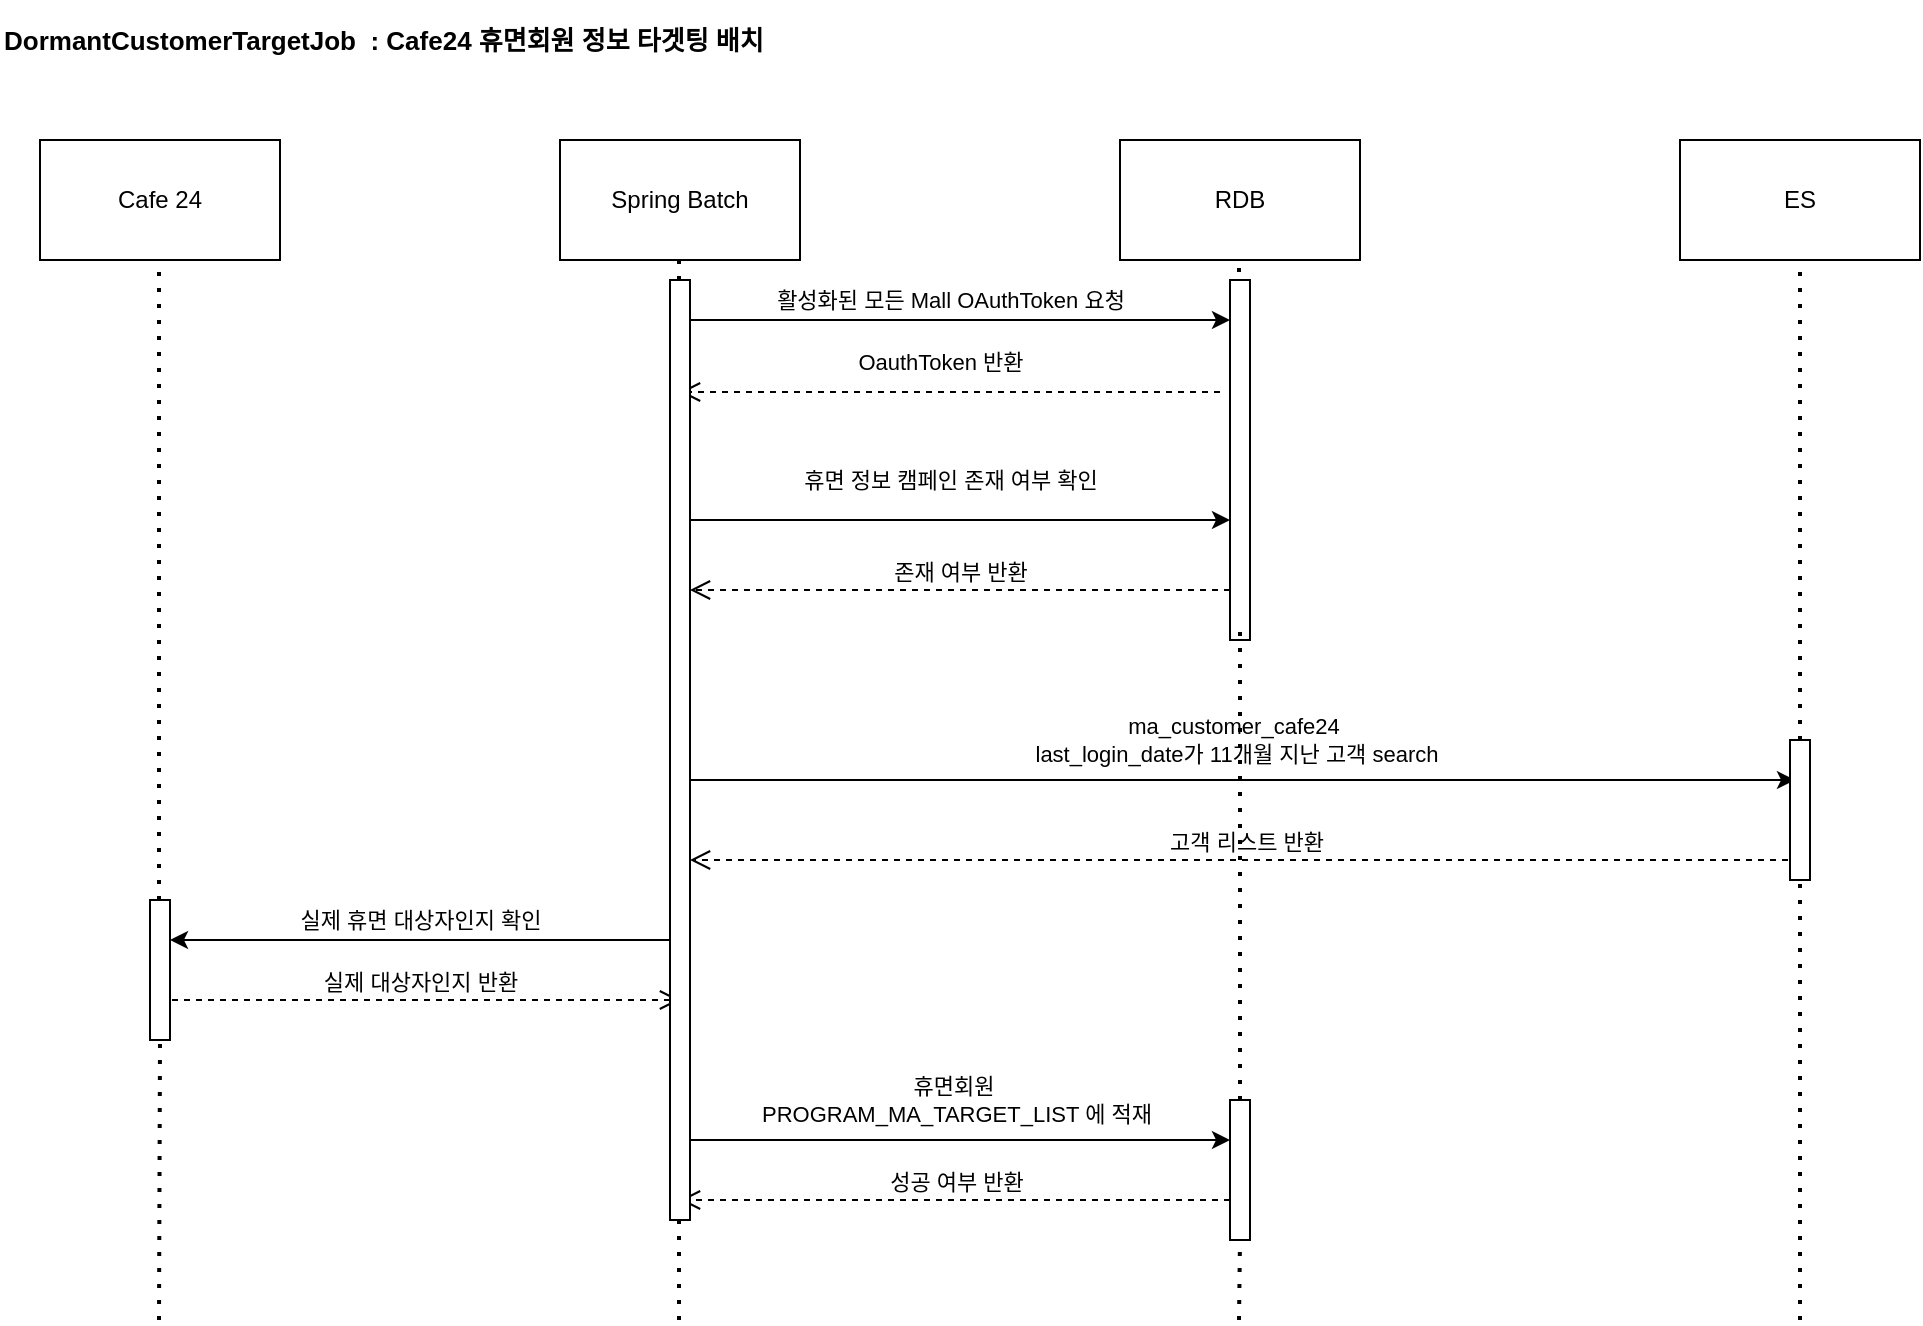 <mxfile version="22.1.7" type="github">
  <diagram name="페이지-1" id="sa88iuIxEF8eN9civyzc">
    <mxGraphModel dx="2074" dy="1132" grid="1" gridSize="10" guides="1" tooltips="1" connect="1" arrows="1" fold="1" page="1" pageScale="1" pageWidth="827" pageHeight="1169" math="0" shadow="0">
      <root>
        <mxCell id="0" />
        <mxCell id="1" parent="0" />
        <mxCell id="IS64igqssZJ85IlxvuTe-2" value="Spring Batch" style="rounded=0;whiteSpace=wrap;html=1;" parent="1" vertex="1">
          <mxGeometry x="360" y="120" width="120" height="60" as="geometry" />
        </mxCell>
        <mxCell id="IS64igqssZJ85IlxvuTe-3" value="ES" style="rounded=0;whiteSpace=wrap;html=1;" parent="1" vertex="1">
          <mxGeometry x="920" y="120" width="120" height="60" as="geometry" />
        </mxCell>
        <mxCell id="IS64igqssZJ85IlxvuTe-4" value="RDB" style="rounded=0;whiteSpace=wrap;html=1;" parent="1" vertex="1">
          <mxGeometry x="640" y="120" width="120" height="60" as="geometry" />
        </mxCell>
        <mxCell id="IS64igqssZJ85IlxvuTe-8" value="" style="endArrow=none;dashed=1;html=1;dashPattern=1 3;strokeWidth=2;rounded=0;entryX=0.5;entryY=1;entryDx=0;entryDy=0;" parent="1" edge="1">
          <mxGeometry width="50" height="50" relative="1" as="geometry">
            <mxPoint x="419.5" y="710" as="sourcePoint" />
            <mxPoint x="419.5" y="180" as="targetPoint" />
          </mxGeometry>
        </mxCell>
        <mxCell id="IS64igqssZJ85IlxvuTe-10" value="OauthToken 반환" style="html=1;verticalAlign=bottom;endArrow=open;dashed=1;endSize=8;curved=0;rounded=0;" parent="1" edge="1">
          <mxGeometry x="0.037" y="-6" relative="1" as="geometry">
            <mxPoint x="690" y="246" as="sourcePoint" />
            <mxPoint x="420" y="246" as="targetPoint" />
            <mxPoint as="offset" />
          </mxGeometry>
        </mxCell>
        <mxCell id="IS64igqssZJ85IlxvuTe-19" value="ma_customer_cafe24&amp;nbsp;&lt;br&gt;last_login_date가 11개월 지난 고객 search" style="endArrow=classic;html=1;rounded=0;" parent="1" edge="1">
          <mxGeometry x="-0.009" y="20" width="50" height="50" relative="1" as="geometry">
            <mxPoint x="422.5" y="440" as="sourcePoint" />
            <mxPoint x="977.5" y="440" as="targetPoint" />
            <mxPoint as="offset" />
          </mxGeometry>
        </mxCell>
        <mxCell id="IS64igqssZJ85IlxvuTe-20" value="휴면회원&amp;nbsp;&lt;br&gt;PROGRAM_MA_TARGET_LIST 에 적재" style="endArrow=classic;html=1;rounded=0;" parent="1" target="IS64igqssZJ85IlxvuTe-61" edge="1">
          <mxGeometry x="-0.018" y="20" width="50" height="50" relative="1" as="geometry">
            <mxPoint x="425" y="620" as="sourcePoint" />
            <mxPoint x="690" y="620" as="targetPoint" />
            <mxPoint as="offset" />
          </mxGeometry>
        </mxCell>
        <mxCell id="IS64igqssZJ85IlxvuTe-21" value="고객 리스트 반환" style="html=1;verticalAlign=bottom;endArrow=open;dashed=1;endSize=8;curved=0;rounded=0;" parent="1" edge="1" target="JypykxkjNRn1XJYxNNoS-7">
          <mxGeometry relative="1" as="geometry">
            <mxPoint x="980" y="480" as="sourcePoint" />
            <mxPoint x="420" y="480" as="targetPoint" />
          </mxGeometry>
        </mxCell>
        <mxCell id="IS64igqssZJ85IlxvuTe-23" value="DormantCustomerTargetJob&amp;nbsp; : Cafe24 휴면회원 정보 타겟팅 배치&amp;nbsp;" style="text;strokeColor=none;align=left;fillColor=none;html=1;verticalAlign=middle;whiteSpace=wrap;rounded=0;fontStyle=1;fontSize=13;" parent="1" vertex="1">
          <mxGeometry x="80" y="50" width="430" height="40" as="geometry" />
        </mxCell>
        <mxCell id="IS64igqssZJ85IlxvuTe-49" value="" style="endArrow=none;dashed=1;html=1;dashPattern=1 3;strokeWidth=2;rounded=0;entryX=0.5;entryY=1;entryDx=0;entryDy=0;" parent="1" source="IS64igqssZJ85IlxvuTe-58" edge="1">
          <mxGeometry width="50" height="50" relative="1" as="geometry">
            <mxPoint x="980" y="710" as="sourcePoint" />
            <mxPoint x="980" y="180" as="targetPoint" />
          </mxGeometry>
        </mxCell>
        <mxCell id="IS64igqssZJ85IlxvuTe-50" value="" style="endArrow=none;dashed=1;html=1;dashPattern=1 3;strokeWidth=2;rounded=0;entryX=0.5;entryY=1;entryDx=0;entryDy=0;" parent="1" edge="1">
          <mxGeometry width="50" height="50" relative="1" as="geometry">
            <mxPoint x="699.5" y="290" as="sourcePoint" />
            <mxPoint x="699.5" y="180" as="targetPoint" />
          </mxGeometry>
        </mxCell>
        <mxCell id="IS64igqssZJ85IlxvuTe-51" value="휴면 정보 캠페인 존재 여부 확인" style="endArrow=classic;html=1;rounded=0;" parent="1" edge="1">
          <mxGeometry x="-0.018" y="20" width="50" height="50" relative="1" as="geometry">
            <mxPoint x="420" y="310" as="sourcePoint" />
            <mxPoint x="695" y="310" as="targetPoint" />
            <mxPoint as="offset" />
          </mxGeometry>
        </mxCell>
        <mxCell id="IS64igqssZJ85IlxvuTe-52" value="존재 여부 반환" style="html=1;verticalAlign=bottom;endArrow=open;dashed=1;endSize=8;curved=0;rounded=0;" parent="1" edge="1">
          <mxGeometry relative="1" as="geometry">
            <mxPoint x="695" y="345" as="sourcePoint" />
            <mxPoint x="425" y="345" as="targetPoint" />
            <mxPoint as="offset" />
          </mxGeometry>
        </mxCell>
        <mxCell id="IS64igqssZJ85IlxvuTe-53" value="활성화된 모든 Mall OAuthToken 요청" style="endArrow=classic;html=1;rounded=0;" parent="1" target="IS64igqssZJ85IlxvuTe-55" edge="1">
          <mxGeometry x="-0.018" y="10" width="50" height="50" relative="1" as="geometry">
            <mxPoint x="420" y="210" as="sourcePoint" />
            <mxPoint x="706" y="210" as="targetPoint" />
            <mxPoint as="offset" />
          </mxGeometry>
        </mxCell>
        <mxCell id="IS64igqssZJ85IlxvuTe-55" value="" style="html=1;points=[[0,0,0,0,5],[0,1,0,0,-5],[1,0,0,0,5],[1,1,0,0,-5]];perimeter=orthogonalPerimeter;outlineConnect=0;targetShapes=umlLifeline;portConstraint=eastwest;newEdgeStyle={&quot;curved&quot;:0,&quot;rounded&quot;:0};" parent="1" vertex="1">
          <mxGeometry x="695" y="190" width="10" height="180" as="geometry" />
        </mxCell>
        <mxCell id="IS64igqssZJ85IlxvuTe-57" value="" style="endArrow=none;dashed=1;html=1;dashPattern=1 3;strokeWidth=2;rounded=0;entryX=0.5;entryY=1;entryDx=0;entryDy=0;" parent="1" source="IS64igqssZJ85IlxvuTe-61" edge="1">
          <mxGeometry width="50" height="50" relative="1" as="geometry">
            <mxPoint x="699.5" y="710" as="sourcePoint" />
            <mxPoint x="700" y="360" as="targetPoint" />
          </mxGeometry>
        </mxCell>
        <mxCell id="IS64igqssZJ85IlxvuTe-59" value="" style="endArrow=none;dashed=1;html=1;dashPattern=1 3;strokeWidth=2;rounded=0;entryX=0.5;entryY=1;entryDx=0;entryDy=0;" parent="1" target="IS64igqssZJ85IlxvuTe-58" edge="1">
          <mxGeometry width="50" height="50" relative="1" as="geometry">
            <mxPoint x="980" y="710" as="sourcePoint" />
            <mxPoint x="980" y="180" as="targetPoint" />
          </mxGeometry>
        </mxCell>
        <mxCell id="IS64igqssZJ85IlxvuTe-58" value="" style="html=1;points=[[0,0,0,0,5],[0,1,0,0,-5],[1,0,0,0,5],[1,1,0,0,-5]];perimeter=orthogonalPerimeter;outlineConnect=0;targetShapes=umlLifeline;portConstraint=eastwest;newEdgeStyle={&quot;curved&quot;:0,&quot;rounded&quot;:0};" parent="1" vertex="1">
          <mxGeometry x="975" y="420" width="10" height="70" as="geometry" />
        </mxCell>
        <mxCell id="IS64igqssZJ85IlxvuTe-60" value="성공 여부 반환" style="html=1;verticalAlign=bottom;endArrow=open;dashed=1;endSize=8;curved=0;rounded=0;" parent="1" edge="1">
          <mxGeometry relative="1" as="geometry">
            <mxPoint x="695" y="650" as="sourcePoint" />
            <mxPoint x="420" y="650" as="targetPoint" />
          </mxGeometry>
        </mxCell>
        <mxCell id="IS64igqssZJ85IlxvuTe-62" value="" style="endArrow=none;dashed=1;html=1;dashPattern=1 3;strokeWidth=2;rounded=0;entryX=0.5;entryY=1;entryDx=0;entryDy=0;" parent="1" target="IS64igqssZJ85IlxvuTe-61" edge="1">
          <mxGeometry width="50" height="50" relative="1" as="geometry">
            <mxPoint x="699.5" y="710" as="sourcePoint" />
            <mxPoint x="700" y="360" as="targetPoint" />
          </mxGeometry>
        </mxCell>
        <mxCell id="IS64igqssZJ85IlxvuTe-61" value="" style="html=1;points=[[0,0,0,0,5],[0,1,0,0,-5],[1,0,0,0,5],[1,1,0,0,-5]];perimeter=orthogonalPerimeter;outlineConnect=0;targetShapes=umlLifeline;portConstraint=eastwest;newEdgeStyle={&quot;curved&quot;:0,&quot;rounded&quot;:0};" parent="1" vertex="1">
          <mxGeometry x="695" y="600" width="10" height="70" as="geometry" />
        </mxCell>
        <mxCell id="JypykxkjNRn1XJYxNNoS-1" value="Cafe 24" style="rounded=0;whiteSpace=wrap;html=1;" vertex="1" parent="1">
          <mxGeometry x="100" y="120" width="120" height="60" as="geometry" />
        </mxCell>
        <mxCell id="JypykxkjNRn1XJYxNNoS-2" value="" style="endArrow=none;dashed=1;html=1;dashPattern=1 3;strokeWidth=2;rounded=0;entryX=0.5;entryY=1;entryDx=0;entryDy=0;" edge="1" parent="1" source="JypykxkjNRn1XJYxNNoS-5">
          <mxGeometry width="50" height="50" relative="1" as="geometry">
            <mxPoint x="159.5" y="710" as="sourcePoint" />
            <mxPoint x="159.5" y="180" as="targetPoint" />
          </mxGeometry>
        </mxCell>
        <mxCell id="JypykxkjNRn1XJYxNNoS-3" value="실제 휴면 대상자인지 확인" style="endArrow=classic;html=1;rounded=0;" edge="1" parent="1" target="JypykxkjNRn1XJYxNNoS-5">
          <mxGeometry x="0.012" y="-10" width="50" height="50" relative="1" as="geometry">
            <mxPoint x="418" y="520" as="sourcePoint" />
            <mxPoint x="170" y="520" as="targetPoint" />
            <mxPoint as="offset" />
          </mxGeometry>
        </mxCell>
        <mxCell id="JypykxkjNRn1XJYxNNoS-4" value="실제 대상자인지 반환" style="html=1;verticalAlign=bottom;endArrow=open;dashed=1;endSize=8;curved=0;rounded=0;" edge="1" parent="1">
          <mxGeometry relative="1" as="geometry">
            <mxPoint x="160" y="550" as="sourcePoint" />
            <mxPoint x="420" y="550" as="targetPoint" />
          </mxGeometry>
        </mxCell>
        <mxCell id="JypykxkjNRn1XJYxNNoS-6" value="" style="endArrow=none;dashed=1;html=1;dashPattern=1 3;strokeWidth=2;rounded=0;entryX=0.5;entryY=1;entryDx=0;entryDy=0;" edge="1" parent="1" target="JypykxkjNRn1XJYxNNoS-5">
          <mxGeometry width="50" height="50" relative="1" as="geometry">
            <mxPoint x="159.5" y="710" as="sourcePoint" />
            <mxPoint x="159.5" y="180" as="targetPoint" />
          </mxGeometry>
        </mxCell>
        <mxCell id="JypykxkjNRn1XJYxNNoS-5" value="" style="html=1;points=[[0,0,0,0,5],[0,1,0,0,-5],[1,0,0,0,5],[1,1,0,0,-5]];perimeter=orthogonalPerimeter;outlineConnect=0;targetShapes=umlLifeline;portConstraint=eastwest;newEdgeStyle={&quot;curved&quot;:0,&quot;rounded&quot;:0};" vertex="1" parent="1">
          <mxGeometry x="155" y="500" width="10" height="70" as="geometry" />
        </mxCell>
        <mxCell id="JypykxkjNRn1XJYxNNoS-7" value="" style="html=1;points=[[0,0,0,0,5],[0,1,0,0,-5],[1,0,0,0,5],[1,1,0,0,-5]];perimeter=orthogonalPerimeter;outlineConnect=0;targetShapes=umlLifeline;portConstraint=eastwest;newEdgeStyle={&quot;curved&quot;:0,&quot;rounded&quot;:0};" vertex="1" parent="1">
          <mxGeometry x="415" y="190" width="10" height="470" as="geometry" />
        </mxCell>
      </root>
    </mxGraphModel>
  </diagram>
</mxfile>
